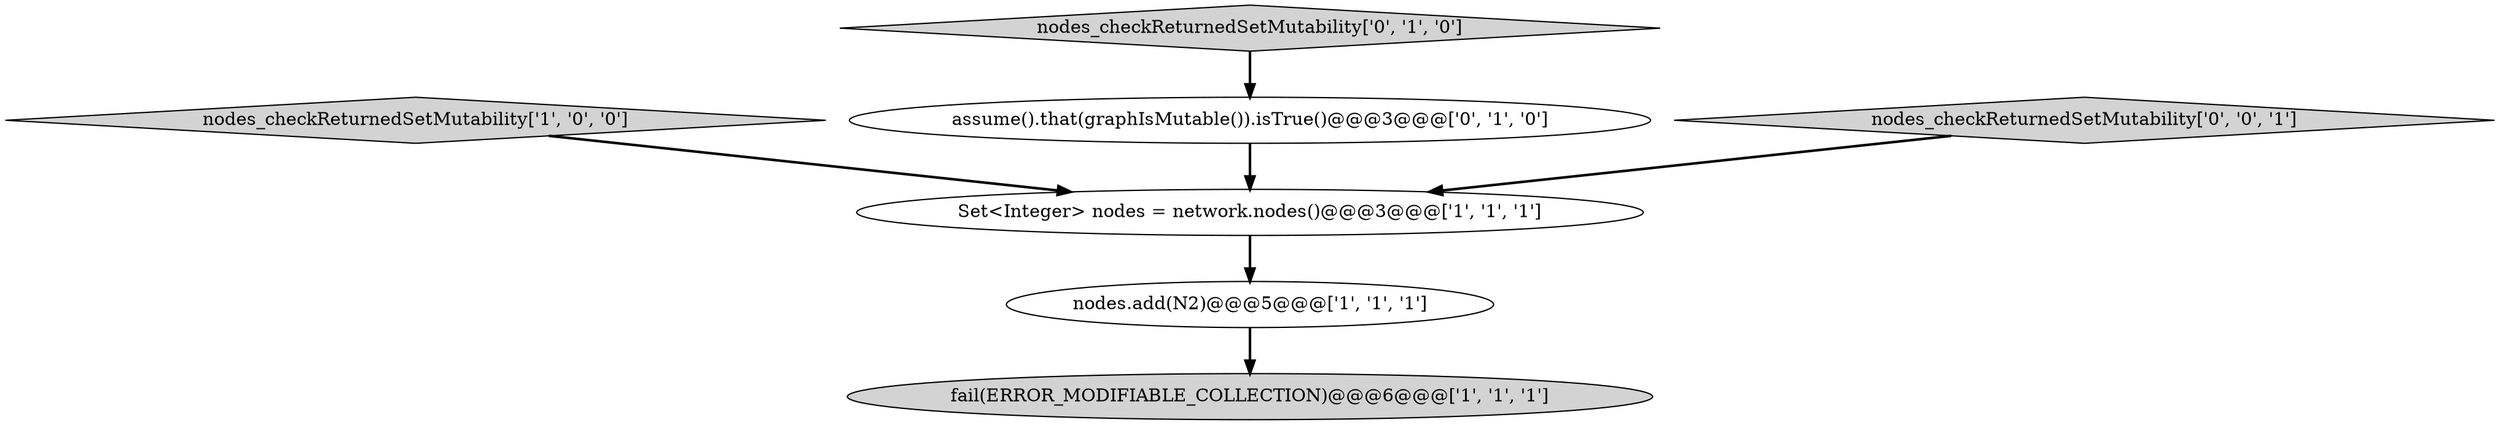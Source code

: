 digraph {
1 [style = filled, label = "nodes_checkReturnedSetMutability['1', '0', '0']", fillcolor = lightgray, shape = diamond image = "AAA0AAABBB1BBB"];
2 [style = filled, label = "fail(ERROR_MODIFIABLE_COLLECTION)@@@6@@@['1', '1', '1']", fillcolor = lightgray, shape = ellipse image = "AAA0AAABBB1BBB"];
0 [style = filled, label = "Set<Integer> nodes = network.nodes()@@@3@@@['1', '1', '1']", fillcolor = white, shape = ellipse image = "AAA0AAABBB1BBB"];
5 [style = filled, label = "assume().that(graphIsMutable()).isTrue()@@@3@@@['0', '1', '0']", fillcolor = white, shape = ellipse image = "AAA1AAABBB2BBB"];
6 [style = filled, label = "nodes_checkReturnedSetMutability['0', '0', '1']", fillcolor = lightgray, shape = diamond image = "AAA0AAABBB3BBB"];
3 [style = filled, label = "nodes.add(N2)@@@5@@@['1', '1', '1']", fillcolor = white, shape = ellipse image = "AAA0AAABBB1BBB"];
4 [style = filled, label = "nodes_checkReturnedSetMutability['0', '1', '0']", fillcolor = lightgray, shape = diamond image = "AAA0AAABBB2BBB"];
4->5 [style = bold, label=""];
6->0 [style = bold, label=""];
5->0 [style = bold, label=""];
0->3 [style = bold, label=""];
3->2 [style = bold, label=""];
1->0 [style = bold, label=""];
}
